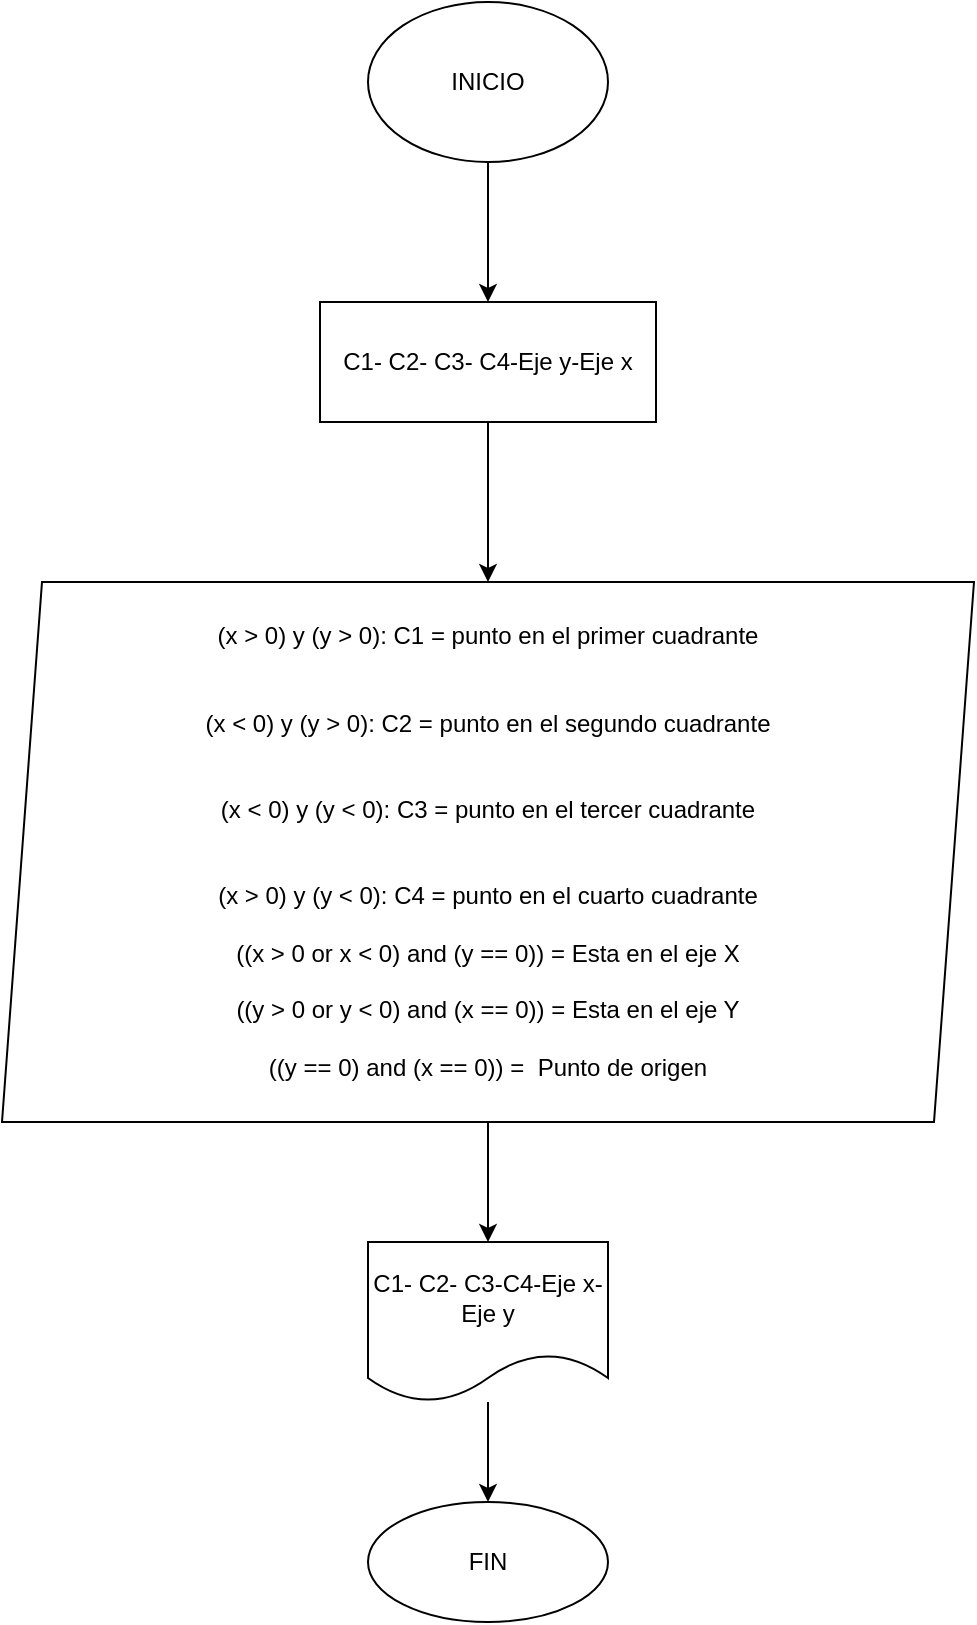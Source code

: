 <mxfile>
    <diagram id="qk4L9we42b03hxRsK34e" name="Página-1">
        <mxGraphModel dx="668" dy="495" grid="1" gridSize="10" guides="1" tooltips="1" connect="1" arrows="1" fold="1" page="1" pageScale="1" pageWidth="827" pageHeight="1169" math="0" shadow="0">
            <root>
                <mxCell id="0"/>
                <mxCell id="1" parent="0"/>
                <mxCell id="4" value="" style="edgeStyle=none;html=1;" edge="1" parent="1" source="2" target="3">
                    <mxGeometry relative="1" as="geometry"/>
                </mxCell>
                <mxCell id="2" value="INICIO" style="ellipse;whiteSpace=wrap;html=1;" vertex="1" parent="1">
                    <mxGeometry x="372" y="30" width="120" height="80" as="geometry"/>
                </mxCell>
                <mxCell id="8" value="" style="edgeStyle=none;html=1;fontColor=#F5F5F5;" edge="1" parent="1" source="3" target="7">
                    <mxGeometry relative="1" as="geometry"/>
                </mxCell>
                <mxCell id="3" value="C1- C2- C3- C4-Eje y-Eje x" style="whiteSpace=wrap;html=1;" vertex="1" parent="1">
                    <mxGeometry x="348" y="180" width="168" height="60" as="geometry"/>
                </mxCell>
                <mxCell id="10" value="" style="edgeStyle=none;html=1;fontColor=#F5F5F5;" edge="1" parent="1" source="7" target="9">
                    <mxGeometry relative="1" as="geometry"/>
                </mxCell>
                <mxCell id="7" value="(x &amp;gt; 0) y (y &amp;gt; 0): C1 = punto en el primer cuadrante&lt;br&gt;&lt;br&gt;&lt;br&gt;(x &amp;lt; 0) y (y &amp;gt; 0): C2 = punto en el segundo cuadrante&lt;br&gt;&lt;br&gt;&lt;br&gt;(x &amp;lt; 0) y (y &amp;lt; 0): C3 = punto en el tercer cuadrante&lt;br&gt;&lt;br&gt;&lt;br&gt;(x &amp;gt; 0) y (y &amp;lt; 0): C4 = punto en el cuarto cuadrante&lt;br&gt;&lt;br&gt;&lt;div&gt;((x &amp;gt; 0 or x &amp;lt; 0) and (y == 0)) =&amp;nbsp;&lt;span&gt;Esta en el eje X&lt;/span&gt;&lt;/div&gt;&lt;div&gt;&lt;div&gt;&lt;br&gt;&lt;/div&gt;&lt;div&gt;((y &amp;gt; 0 or y &amp;lt; 0) and (x == 0)) =&amp;nbsp;&lt;span&gt;Esta en el eje Y&lt;/span&gt;&lt;/div&gt;&lt;div&gt;&lt;br&gt;&lt;/div&gt;&lt;div&gt;((y == 0) and (x == 0)) =&amp;nbsp;&lt;span&gt;&amp;nbsp;Punto de origen&lt;/span&gt;&lt;/div&gt;&lt;/div&gt;" style="shape=parallelogram;perimeter=parallelogramPerimeter;whiteSpace=wrap;html=1;fixedSize=1;" vertex="1" parent="1">
                    <mxGeometry x="189" y="320" width="486" height="270" as="geometry"/>
                </mxCell>
                <mxCell id="12" value="" style="edgeStyle=none;html=1;fontColor=#F5F5F5;" edge="1" parent="1" source="9" target="11">
                    <mxGeometry relative="1" as="geometry"/>
                </mxCell>
                <mxCell id="9" value="C1- C2- C3-C4-Eje x- Eje y" style="shape=document;whiteSpace=wrap;html=1;boundedLbl=1;" vertex="1" parent="1">
                    <mxGeometry x="372" y="650" width="120" height="80" as="geometry"/>
                </mxCell>
                <mxCell id="11" value="FIN" style="ellipse;whiteSpace=wrap;html=1;" vertex="1" parent="1">
                    <mxGeometry x="372" y="780" width="120" height="60" as="geometry"/>
                </mxCell>
            </root>
        </mxGraphModel>
    </diagram>
</mxfile>